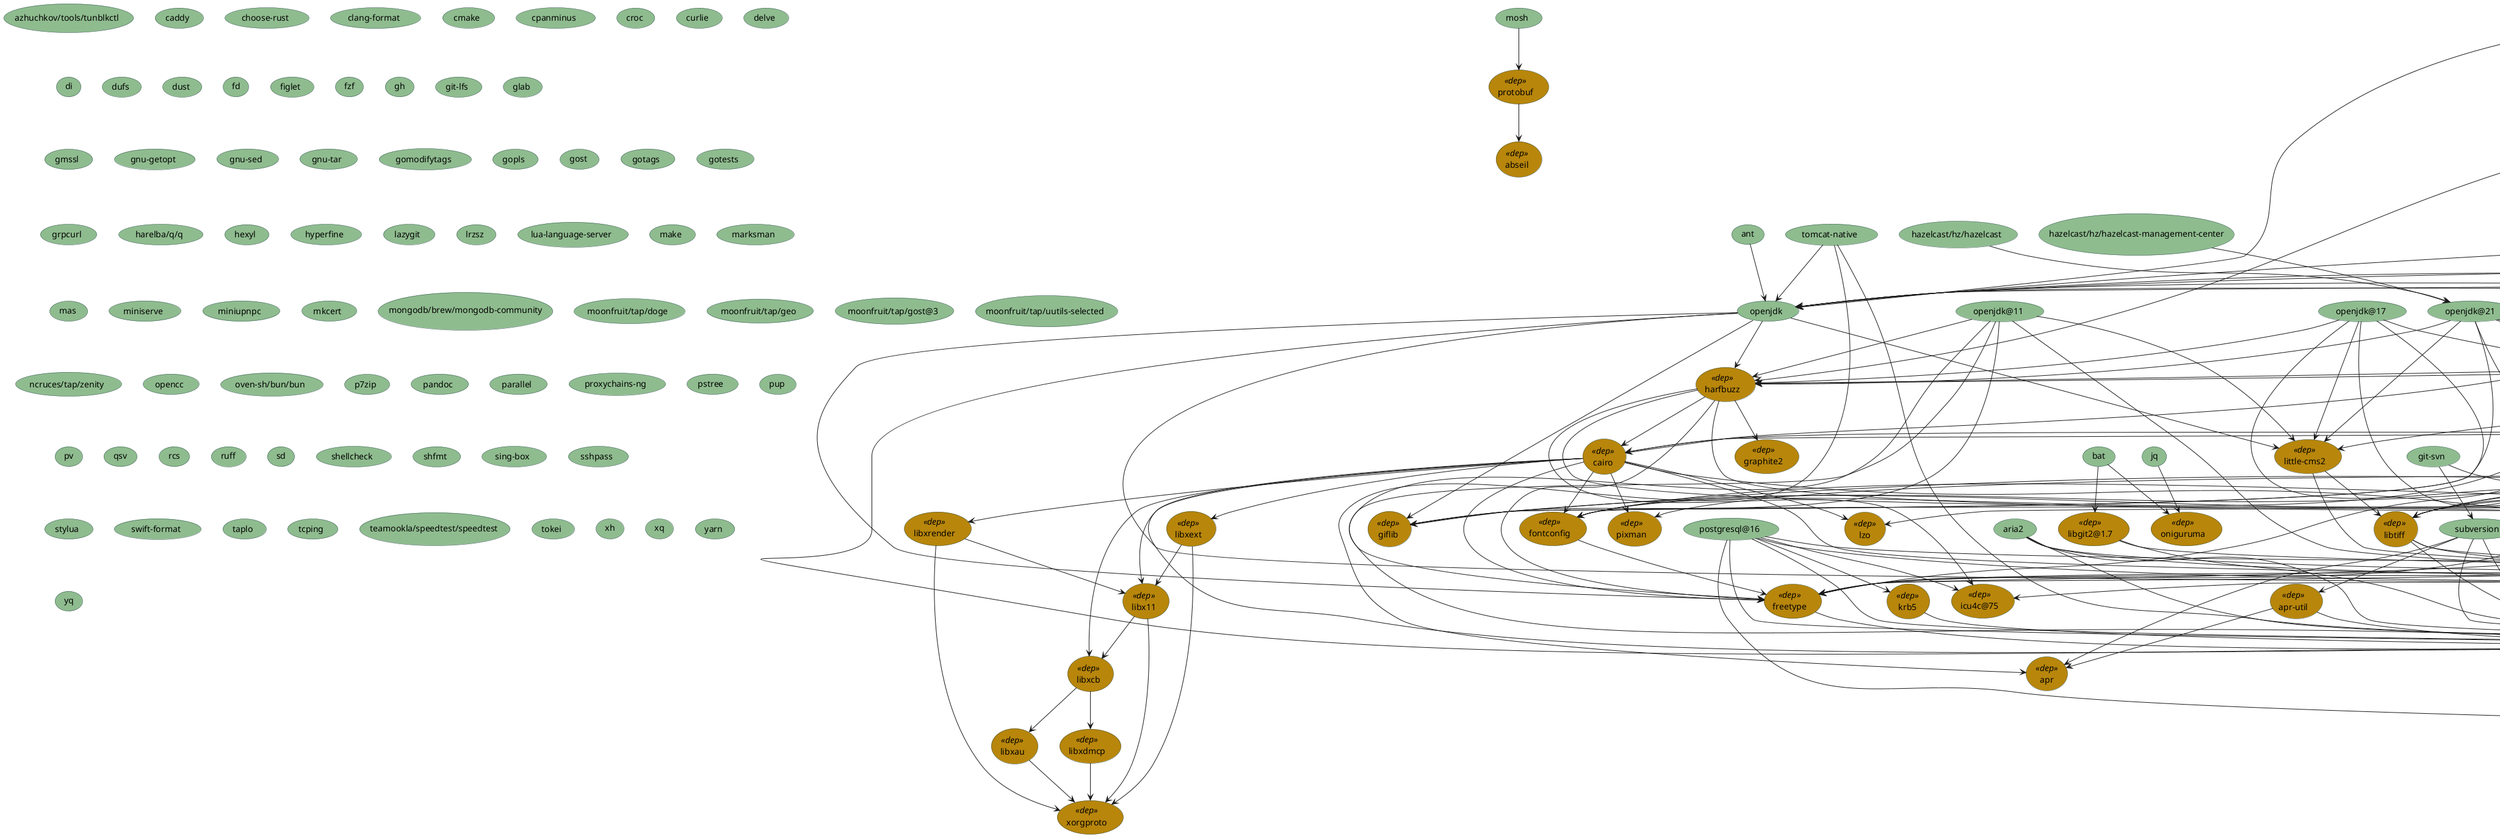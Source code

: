 @startuml homebrew
skinparam usecase {
    BorderColor DarkSlateGray
    BackgroundColor DarkSeaGreen
    BackgroundColor<< req >> ForestGreen
    BackgroundColor<< dep >> DarkGoldenRod
}
(abseil) << dep >>
(ant)
(ant)-->(openjdk)
(aom) << dep >>
(aom)-->(jpeg-xl)
(aom)-->(libvmaf)
(apr) << dep >>
(apr-util) << dep >>
(apr-util)-->(apr)
(apr-util)-->(openssl@3)
(aria2)
(aria2)-->(gettext)
(aria2)-->(libssh2)
(aria2)-->(openssl@3)
(aria2)-->(sqlite)
(autojump)
(autojump)-->(python@3.13)
(azhuchkov/tools/tunblkctl)
(bash)
(bash-completion@2)
(bash-completion@2)-->(bash)
(bash-language-server)
(bash-language-server)-->(node)
(bat)
(bat)-->(libgit2@1.7)
(bat)-->(oniguruma)
(bfg)
(bfg)-->(openjdk)
(black)
(black)-->(python@3.13)
(brotli) << dep >>
(c-ares) << dep >>
(ca-certificates) << dep >>
(caddy)
(cairo) << dep >>
(cairo)-->(fontconfig)
(cairo)-->(freetype)
(cairo)-->(gettext)
(cairo)-->(glib)
(cairo)-->(libpng)
(cairo)-->(libx11)
(cairo)-->(libxcb)
(cairo)-->(libxext)
(cairo)-->(libxrender)
(cairo)-->(lzo)
(cairo)-->(pixman)
(capstone) << dep >>
(capstone)-->(gettext)
(certifi) << dep >>
(certifi)-->(ca-certificates)
(choose-rust)
(clang-format)
(cmake)
(cmake-language-server)
(cmake-language-server)-->(python@3.12)
(codespell)
(codespell)-->(python@3.13)
(colima)
(colima)-->(lima)
(cpanminus)
(croc)
(curl)
(curl)-->(brotli)
(curl)-->(libnghttp2)
(curl)-->(libssh2)
(curl)-->(openssl@3)
(curl)-->(rtmpdump)
(curl)-->(zstd)
(curlie)
(delve)
(deno)
(deno)-->(sqlite)
(di)
(direnv)
(direnv)-->(bash)
(dockerfile-language-server)
(dockerfile-language-server)-->(node)
(dtc) << dep >>
(dufs)
(dust)
(eza)
(eza)-->(libgit2)
(fd)
(fdupes)
(fdupes)-->(pcre2)
(figlet)
(file-formula)
(file-formula)-->(libmagic)
(flake8)
(flake8)-->(python@3.13)
(fontconfig) << dep >>
(fontconfig)-->(freetype)
(fossil)
(fossil)-->(openssl@3)
(freetype) << dep >>
(freetype)-->(libpng)
(fribidi) << dep >>
(fzf)
(gawk)
(gawk)-->(gettext)
(gawk)-->(gmp)
(gawk)-->(mpfr)
(gawk)-->(readline)
(gd) << dep >>
(gd)-->(fontconfig)
(gd)-->(freetype)
(gd)-->(jpeg-turbo)
(gd)-->(libavif)
(gd)-->(libpng)
(gd)-->(libtiff)
(gd)-->(webp)
(gdk-pixbuf) << dep >>
(gdk-pixbuf)-->(gettext)
(gdk-pixbuf)-->(glib)
(gdk-pixbuf)-->(jpeg-turbo)
(gdk-pixbuf)-->(libpng)
(gdk-pixbuf)-->(libtiff)
(gettext) << dep >>
(gh)
(giflib) << dep >>
(git)
(git)-->(gettext)
(git)-->(pcre2)
(git-lfs)
(git-secret)
(git-secret)-->(gawk)
(git-secret)-->(gnupg)
(git-svn)
(git-svn)-->(git)
(git-svn)-->(subversion)
(glab)
(glib) << dep >>
(glib)-->(gettext)
(glib)-->(pcre2)
(glib)-->(python-packaging)
(glib)-->(python@3.12)
(gmp) << dep >>
(gmssl)
(gnu-getopt)
(gnu-sed)
(gnu-tar)
(gnupg)
(gnupg)-->(gettext)
(gnupg)-->(gnutls)
(gnupg)-->(libassuan)
(gnupg)-->(libgcrypt)
(gnupg)-->(libgpg-error)
(gnupg)-->(libksba)
(gnupg)-->(libusb)
(gnupg)-->(npth)
(gnupg)-->(pinentry)
(gnupg)-->(readline)
(gnutls) << dep >>
(gnutls)-->(ca-certificates)
(gnutls)-->(gettext)
(gnutls)-->(gmp)
(gnutls)-->(libidn2)
(gnutls)-->(libtasn1)
(gnutls)-->(libunistring)
(gnutls)-->(nettle)
(gnutls)-->(p11-kit)
(gnutls)-->(unbound)
(go)
(gomodifytags)
(gopls)
(gost)
(gotags)
(gotests)
(gradle)
(gradle)-->(openjdk)
(graphite2) << dep >>
(graphviz) << dep >>
(graphviz)-->(cairo)
(graphviz)-->(fontconfig)
(graphviz)-->(freetype)
(graphviz)-->(gd)
(graphviz)-->(gdk-pixbuf)
(graphviz)-->(gettext)
(graphviz)-->(glib)
(graphviz)-->(gts)
(graphviz)-->(harfbuzz)
(graphviz)-->(libpng)
(graphviz)-->(librsvg)
(graphviz)-->(libtool)
(graphviz)-->(pango)
(graphviz)-->(webp)
(grpcurl)
(gts) << dep >>
(gts)-->(gettext)
(gts)-->(glib)
(gts)-->(netpbm)
(harelba/q/q)
(harfbuzz) << dep >>
(harfbuzz)-->(cairo)
(harfbuzz)-->(freetype)
(harfbuzz)-->(glib)
(harfbuzz)-->(graphite2)
(harfbuzz)-->(icu4c@75)
(harfbuzz)-->(python@3.12)
(hazelcast/hz/hazelcast)
(hazelcast/hz/hazelcast)-->(openjdk@21)
(hazelcast/hz/hazelcast-management-center)
(hazelcast/hz/hazelcast-management-center)-->(openjdk@21)
(hexyl)
(highway) << dep >>
(htop)
(htop)-->(ncurses)
(httpie)
(httpie)-->(certifi)
(httpie)-->(python@3.13)
(hyperfine)
(icu4c@75) << dep >>
(imath) << dep >>
(iperf3)
(iperf3)-->(openssl@3)
(ipython)
(ipython)-->(python@3.13)
(jasper) << dep >>
(jasper)-->(jpeg-turbo)
(jdtls)
(jdtls)-->(openjdk)
(jdtls)-->(python@3.12)
(jpeg-turbo) << dep >>
(jpeg-xl) << dep >>
(jpeg-xl)-->(brotli)
(jpeg-xl)-->(giflib)
(jpeg-xl)-->(highway)
(jpeg-xl)-->(imath)
(jpeg-xl)-->(jpeg-turbo)
(jpeg-xl)-->(libpng)
(jpeg-xl)-->(little-cms2)
(jpeg-xl)-->(openexr)
(jpeg-xl)-->(webp)
(jq)
(jq)-->(oniguruma)
(krb5) << dep >>
(krb5)-->(openssl@3)
(lazygit)
(libassuan) << dep >>
(libassuan)-->(libgpg-error)
(libassuan@2) << dep >>
(libassuan@2)-->(libgpg-error)
(libavif) << dep >>
(libavif)-->(aom)
(libavif)-->(jpeg-turbo)
(libavif)-->(libpng)
(libcbor) << dep >>
(libdeflate) << dep >>
(libevent) << dep >>
(libevent)-->(openssl@3)
(libfido2) << dep >>
(libfido2)-->(libcbor)
(libfido2)-->(openssl@3)
(libgcrypt) << dep >>
(libgcrypt)-->(libgpg-error)
(libgit2) << dep >>
(libgit2)-->(libssh2)
(libgit2)-->(openssl@3)
(libgit2@1.7) << dep >>
(libgit2@1.7)-->(libssh2)
(libgit2@1.7)-->(openssl@3)
(libgpg-error) << dep >>
(libgpg-error)-->(gettext)
(libidn2) << dep >>
(libidn2)-->(gettext)
(libidn2)-->(libunistring)
(libksba) << dep >>
(libksba)-->(libgpg-error)
(liblinear) << dep >>
(libmagic) << dep >>
(libnghttp2) << dep >>
(libpng) << dep >>
(librsvg) << dep >>
(librsvg)-->(cairo)
(librsvg)-->(fontconfig)
(librsvg)-->(freetype)
(librsvg)-->(gdk-pixbuf)
(librsvg)-->(gettext)
(librsvg)-->(glib)
(librsvg)-->(harfbuzz)
(librsvg)-->(libpng)
(librsvg)-->(pango)
(libslirp) << dep >>
(libslirp)-->(glib)
(libssh) << dep >>
(libssh)-->(openssl@3)
(libssh2) << dep >>
(libssh2)-->(openssl@3)
(libtasn1) << dep >>
(libtiff) << dep >>
(libtiff)-->(jpeg-turbo)
(libtiff)-->(xz)
(libtiff)-->(zstd)
(libtool) << dep >>
(libtool)-->(m4)
(libunistring) << dep >>
(libusb) << dep >>
(libuv) << dep >>
(libvmaf) << dep >>
(libvterm) << dep >>
(libx11) << dep >>
(libx11)-->(libxcb)
(libx11)-->(xorgproto)
(libxau) << dep >>
(libxau)-->(xorgproto)
(libxcb) << dep >>
(libxcb)-->(libxau)
(libxcb)-->(libxdmcp)
(libxdmcp) << dep >>
(libxdmcp)-->(xorgproto)
(libxext) << dep >>
(libxext)-->(libx11)
(libxext)-->(xorgproto)
(libxrender) << dep >>
(libxrender)-->(libx11)
(libxrender)-->(xorgproto)
(libyaml) << dep >>
(lima) << dep >>
(lima)-->(qemu)
(little-cms2) << dep >>
(little-cms2)-->(jpeg-turbo)
(little-cms2)-->(libtiff)
(llvm@18) << dep >>
(llvm@18)-->(zstd)
(lpeg) << dep >>
(lrzsz)
(lua)
(lua-language-server)
(luacheck)
(luacheck)-->(lua)
(luajit) << dep >>
(luv) << dep >>
(luv)-->(libuv)
(lz4) << dep >>
(lzo) << dep >>
(m4) << dep >>
(make)
(marksman)
(mas)
(maven)
(maven)-->(openjdk)
(miniserve)
(miniupnpc)
(mkcert)
(mongodb/brew/mongodb-community)
(moonfruit/tap/doge)
(moonfruit/tap/geo)
(moonfruit/tap/gost@3)
(moonfruit/tap/impl)
(moonfruit/tap/impl)-->(go)
(moonfruit/tap/openssl@1.0)
(moonfruit/tap/openssl@1.0)-->(ca-certificates)
(moonfruit/tap/tongsuo) << dep >>
(moonfruit/tap/tongsuo)-->(ca-certificates)
(moonfruit/tap/tscurl)
(moonfruit/tap/tscurl)-->(brotli)
(moonfruit/tap/tscurl)-->(libnghttp2)
(moonfruit/tap/tscurl)-->(moonfruit/tap/tongsuo)
(moonfruit/tap/tscurl)-->(zstd)
(moonfruit/tap/uutils-selected)
(moonfruit/tap/wlp-webprofile8)
(moonfruit/tap/wlp-webprofile8)-->(openjdk)
(mosh)
(mosh)-->(protobuf)
(mpdecimal) << dep >>
(mpfr) << dep >>
(mpfr)-->(gmp)
(msgpack) << dep >>
(mysql-client)
(mysql-client)-->(libevent)
(mysql-client)-->(libfido2)
(mysql-client)-->(openssl@3)
(mysql-client)-->(zlib)
(mysql-client)-->(zstd)
(ncdu)
(ncdu)-->(ncurses)
(ncdu)-->(zstd)
(ncruces/tap/zenity)
(ncurses) << dep >>
(neovide)
(neovide)-->(neovim)
(neovim)
(neovim)-->(gettext)
(neovim)-->(libuv)
(neovim)-->(libvterm)
(neovim)-->(lpeg)
(neovim)-->(luajit)
(neovim)-->(luv)
(neovim)-->(msgpack)
(neovim)-->(tree-sitter)
(neovim)-->(unibilium)
(netpbm) << dep >>
(netpbm)-->(jasper)
(netpbm)-->(jpeg-turbo)
(netpbm)-->(libpng)
(netpbm)-->(libtiff)
(nettle) << dep >>
(nettle)-->(gmp)
(nmap)
(nmap)-->(liblinear)
(nmap)-->(libssh2)
(nmap)-->(lua)
(nmap)-->(openssl@3)
(nmap)-->(pcre2)
(node)
(node)-->(brotli)
(node)-->(c-ares)
(node)-->(icu4c@75)
(node)-->(libnghttp2)
(node)-->(libuv)
(node)-->(openssl@3)
(npth) << dep >>
(oniguruma) << dep >>
(opencc)
(openexr) << dep >>
(openexr)-->(imath)
(openexr)-->(libdeflate)
(openjdk)
(openjdk)-->(freetype)
(openjdk)-->(giflib)
(openjdk)-->(harfbuzz)
(openjdk)-->(jpeg-turbo)
(openjdk)-->(libpng)
(openjdk)-->(little-cms2)
(openjdk@11)
(openjdk@11)-->(freetype)
(openjdk@11)-->(giflib)
(openjdk@11)-->(harfbuzz)
(openjdk@11)-->(jpeg-turbo)
(openjdk@11)-->(libpng)
(openjdk@11)-->(little-cms2)
(openjdk@17)
(openjdk@17)-->(freetype)
(openjdk@17)-->(giflib)
(openjdk@17)-->(harfbuzz)
(openjdk@17)-->(jpeg-turbo)
(openjdk@17)-->(libpng)
(openjdk@17)-->(little-cms2)
(openjdk@21)
(openjdk@21)-->(freetype)
(openjdk@21)-->(giflib)
(openjdk@21)-->(harfbuzz)
(openjdk@21)-->(jpeg-turbo)
(openjdk@21)-->(libpng)
(openjdk@21)-->(little-cms2)
(openssl@3) << dep >>
(openssl@3)-->(ca-certificates)
(oven-sh/bun/bun)
(p11-kit) << dep >>
(p11-kit)-->(ca-certificates)
(p11-kit)-->(libtasn1)
(p7zip)
(pandoc)
(pango) << dep >>
(pango)-->(cairo)
(pango)-->(fontconfig)
(pango)-->(freetype)
(pango)-->(fribidi)
(pango)-->(glib)
(pango)-->(harfbuzz)
(parallel)
(pcre) << dep >>
(pcre2) << dep >>
(pigz)
(pigz)-->(zopfli)
(pinentry) << dep >>
(pinentry)-->(libassuan)
(pinentry)-->(libgpg-error)
(pinentry-mac)
(pinentry-mac)-->(gettext)
(pinentry-mac)-->(libassuan@2)
(pipgrip)
(pipgrip)-->(python@3.13)
(pixman) << dep >>
(pkg-config) << dep >>
(plantuml)
(plantuml)-->(graphviz)
(plantuml)-->(openjdk)
(popt) << dep >>
(postgresql@16)
(postgresql@16)-->(gettext)
(postgresql@16)-->(icu4c@75)
(postgresql@16)-->(krb5)
(postgresql@16)-->(lz4)
(postgresql@16)-->(openssl@3)
(postgresql@16)-->(readline)
(postgresql@16)-->(zstd)
(prettier)
(prettier)-->(node)
(protobuf) << dep >>
(protobuf)-->(abseil)
(proxychains-ng)
(pstree)
(pup)
(pv)
(pyright)
(pyright)-->(node)
(python-packaging) << dep >>
(python@3.12) << dep >>
(python@3.12)-->(mpdecimal)
(python@3.12)-->(openssl@3)
(python@3.12)-->(sqlite)
(python@3.12)-->(xz)
(python@3.13) << dep >>
(python@3.13)-->(mpdecimal)
(python@3.13)-->(openssl@3)
(python@3.13)-->(sqlite)
(python@3.13)-->(xz)
(qemu) << dep >>
(qemu)-->(capstone)
(qemu)-->(dtc)
(qemu)-->(glib)
(qemu)-->(gnutls)
(qemu)-->(jpeg-turbo)
(qemu)-->(libpng)
(qemu)-->(libslirp)
(qemu)-->(libssh)
(qemu)-->(libusb)
(qemu)-->(lzo)
(qemu)-->(ncurses)
(qemu)-->(nettle)
(qemu)-->(pixman)
(qemu)-->(snappy)
(qemu)-->(vde)
(qemu)-->(zstd)
(qsv)
(rcs)
(readline) << dep >>
(redis)
(redis)-->(openssl@3)
(ripgrep)
(ripgrep)-->(pcre2)
(rlwrap)
(rlwrap)-->(readline)
(rsync)
(rsync)-->(lz4)
(rsync)-->(openssl@3)
(rsync)-->(popt)
(rsync)-->(xxhash)
(rsync)-->(zstd)
(rtmpdump) << dep >>
(rtmpdump)-->(openssl@3)
(ruby)
(ruby)-->(libyaml)
(ruby)-->(openssl@3)
(ruff)
(rust)
(rust)-->(libgit2)
(rust)-->(libssh2)
(rust)-->(llvm@18)
(rust)-->(openssl@3)
(rust)-->(pkg-config)
(rust)-->(zstd)
(sd)
(shellcheck)
(shfmt)
(sing-box)
(snappy) << dep >>
(sqlite) << dep >>
(sqlite)-->(readline)
(sshpass)
(staticcheck)
(staticcheck)-->(go)
(stylua)
(subversion)
(subversion)-->(apr)
(subversion)-->(apr-util)
(subversion)-->(gettext)
(subversion)-->(lz4)
(subversion)-->(openssl@3)
(subversion)-->(utf8proc)
(swift-format)
(tailwindcss-language-server)
(tailwindcss-language-server)-->(node)
(taplo)
(tcping)
(teamookla/speedtest/speedtest)
(testssl)
(testssl)-->(openssl@3)
(tmux)
(tmux)-->(libevent)
(tmux)-->(ncurses)
(tmux)-->(utf8proc)
(tokei)
(tomcat-native)
(tomcat-native)-->(apr)
(tomcat-native)-->(openjdk)
(tomcat-native)-->(openssl@3)
(tomcat@9)
(tomcat@9)-->(openjdk)
(tree-sitter) << dep >>
(typescript)
(typescript)-->(node)
(typescript-language-server)
(typescript-language-server)-->(node)
(typescript-language-server)-->(typescript)
(ugrep)
(ugrep)-->(brotli)
(ugrep)-->(lz4)
(ugrep)-->(pcre2)
(ugrep)-->(xz)
(ugrep)-->(zstd)
(unbound) << dep >>
(unbound)-->(libevent)
(unbound)-->(libnghttp2)
(unbound)-->(openssl@3)
(unibilium) << dep >>
(utf8proc) << dep >>
(vde) << dep >>
(vscode-langservers-extracted)
(vscode-langservers-extracted)-->(node)
(webp) << dep >>
(webp)-->(giflib)
(webp)-->(jpeg-turbo)
(webp)-->(libpng)
(webp)-->(libtiff)
(wget)
(wget)-->(gettext)
(wget)-->(libidn2)
(wget)-->(libunistring)
(wget)-->(openssl@3)
(xh)
(xorgproto) << dep >>
(xq)
(xxhash) << dep >>
(xz) << dep >>
(yaml-language-server)
(yaml-language-server)-->(node)
(yarn)
(you-get)
(you-get)-->(python@3.12)
(you-get)-->(rtmpdump)
(yq)
(yt-dlp)
(yt-dlp)-->(certifi)
(yt-dlp)-->(python@3.13)
(zlib) << dep >>
(zopfli) << dep >>
(zsh)
(zsh)-->(ncurses)
(zsh)-->(pcre)
(zstd) << dep >>
(zstd)-->(lz4)
(zstd)-->(xz)
@enduml
